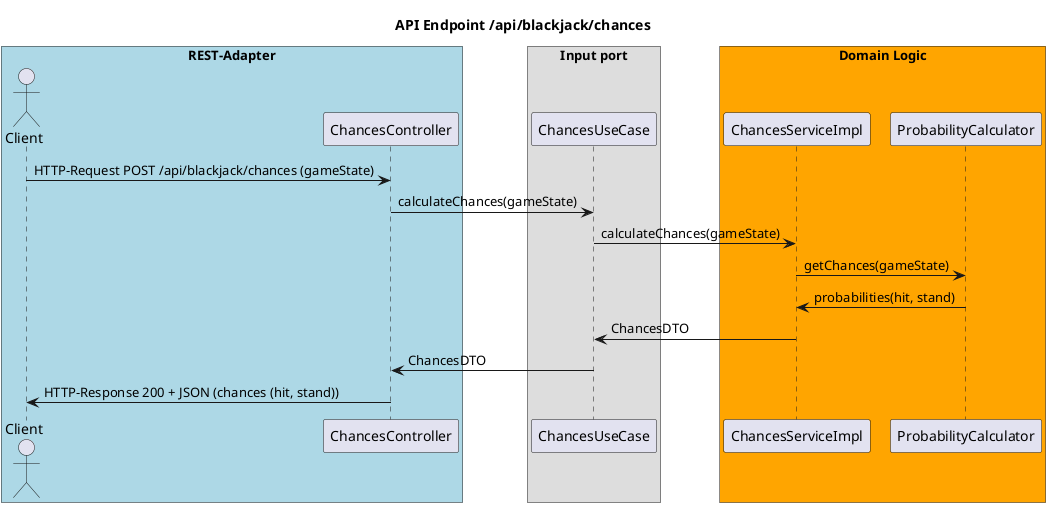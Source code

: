 @startuml
title API Endpoint /api/blackjack/chances
actor Client

box "REST-Adapter" #LightBlue
participant Client
participant ChancesController
end box

box "Input port"
participant ChancesUseCase
end box

box "Domain Logic" #Orange
participant ChancesServiceImpl
participant ProbabilityCalculator
end box

Client -> ChancesController : HTTP-Request POST /api/blackjack/chances (gameState)
ChancesController -> ChancesUseCase : calculateChances(gameState)
ChancesUseCase -> ChancesServiceImpl : calculateChances(gameState)
ChancesServiceImpl -> ProbabilityCalculator : getChances(gameState)
ProbabilityCalculator -> ChancesServiceImpl : probabilities(hit, stand)
ChancesServiceImpl -> ChancesUseCase : ChancesDTO
ChancesUseCase -> ChancesController : ChancesDTO
ChancesController -> Client : HTTP-Response 200 + JSON (chances (hit, stand))

@enduml